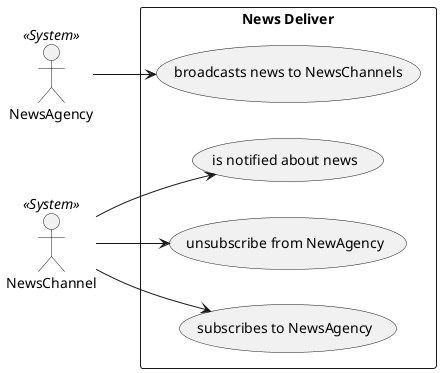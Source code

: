 @startuml usecase_part_01

left to right direction
actor NewsAgency as Agency << System >>
actor NewsChannel as Channel << System >>

rectangle "News Deliver"{

    (broadcasts news to NewsChannels) as broadcast
    (is notified about news) as notify
    (unsubscribe from NewAgency) as unsubscribe
    (subscribes to NewsAgency) as subscribe

}

Channel --> subscribe
Channel --> unsubscribe
Channel --> notify

Agency --> broadcast

@enduml